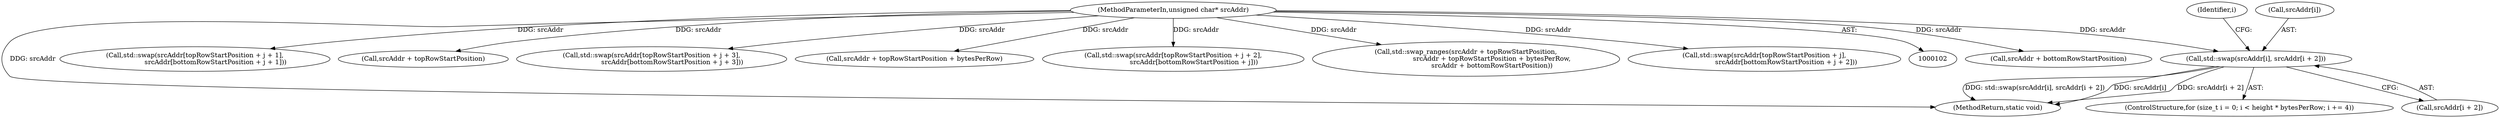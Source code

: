 digraph "0_Chrome_d59a4441697f6253e7dc3f7ae5caad6e5fd2c778_7@array" {
"1000246" [label="(Call,std::swap(srcAddr[i], srcAddr[i + 2]))"];
"1000103" [label="(MethodParameterIn,unsigned char* srcAddr)"];
"1000224" [label="(Call,srcAddr + bottomRowStartPosition)"];
"1000255" [label="(MethodReturn,static void)"];
"1000244" [label="(Identifier,i)"];
"1000247" [label="(Call,srcAddr[i])"];
"1000233" [label="(ControlStructure,for (size_t i = 0; i < height * bytesPerRow; i += 4))"];
"1000170" [label="(Call,std::swap(srcAddr[topRowStartPosition + j + 1],\n                    srcAddr[bottomRowStartPosition + j + 1]))"];
"1000103" [label="(MethodParameterIn,unsigned char* srcAddr)"];
"1000216" [label="(Call,srcAddr + topRowStartPosition)"];
"1000246" [label="(Call,std::swap(srcAddr[i], srcAddr[i + 2]))"];
"1000198" [label="(Call,std::swap(srcAddr[topRowStartPosition + j + 3],\n                    srcAddr[bottomRowStartPosition + j + 3]))"];
"1000219" [label="(Call,srcAddr + topRowStartPosition + bytesPerRow)"];
"1000250" [label="(Call,srcAddr[i + 2])"];
"1000185" [label="(Call,std::swap(srcAddr[topRowStartPosition + j + 2],\n                    srcAddr[bottomRowStartPosition + j]))"];
"1000215" [label="(Call,std::swap_ranges(srcAddr + topRowStartPosition,\n                         srcAddr + topRowStartPosition + bytesPerRow,\n                         srcAddr + bottomRowStartPosition))"];
"1000157" [label="(Call,std::swap(srcAddr[topRowStartPosition + j],\n                     srcAddr[bottomRowStartPosition + j + 2]))"];
"1000246" -> "1000233"  [label="AST: "];
"1000246" -> "1000250"  [label="CFG: "];
"1000247" -> "1000246"  [label="AST: "];
"1000250" -> "1000246"  [label="AST: "];
"1000244" -> "1000246"  [label="CFG: "];
"1000246" -> "1000255"  [label="DDG: srcAddr[i + 2]"];
"1000246" -> "1000255"  [label="DDG: std::swap(srcAddr[i], srcAddr[i + 2])"];
"1000246" -> "1000255"  [label="DDG: srcAddr[i]"];
"1000103" -> "1000246"  [label="DDG: srcAddr"];
"1000103" -> "1000102"  [label="AST: "];
"1000103" -> "1000255"  [label="DDG: srcAddr"];
"1000103" -> "1000157"  [label="DDG: srcAddr"];
"1000103" -> "1000170"  [label="DDG: srcAddr"];
"1000103" -> "1000185"  [label="DDG: srcAddr"];
"1000103" -> "1000198"  [label="DDG: srcAddr"];
"1000103" -> "1000215"  [label="DDG: srcAddr"];
"1000103" -> "1000216"  [label="DDG: srcAddr"];
"1000103" -> "1000219"  [label="DDG: srcAddr"];
"1000103" -> "1000224"  [label="DDG: srcAddr"];
}
